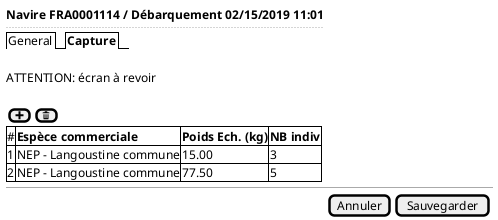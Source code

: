 @startsalt
{
  <b>Navire FRA0001114 / Débarquement 02/15/2019 11:01
  ..
  {/ General | <b>Capture }
  .
  ATTENTION: écran à revoir
  .
  {[<&plus>]  | [<&trash>]}

  {#
  # | <b>Espèce commerciale         | <b>Poids Ech. (kg)   | <b>NB indiv
  1 | NEP - Langoustine commune     | 15.00             | 3
  2 | NEP - Langoustine commune     | 77.50             | 5
  }

  -- | --

  .                          | {[Annuler] | [Sauvegarder]}
}
@endsalt

